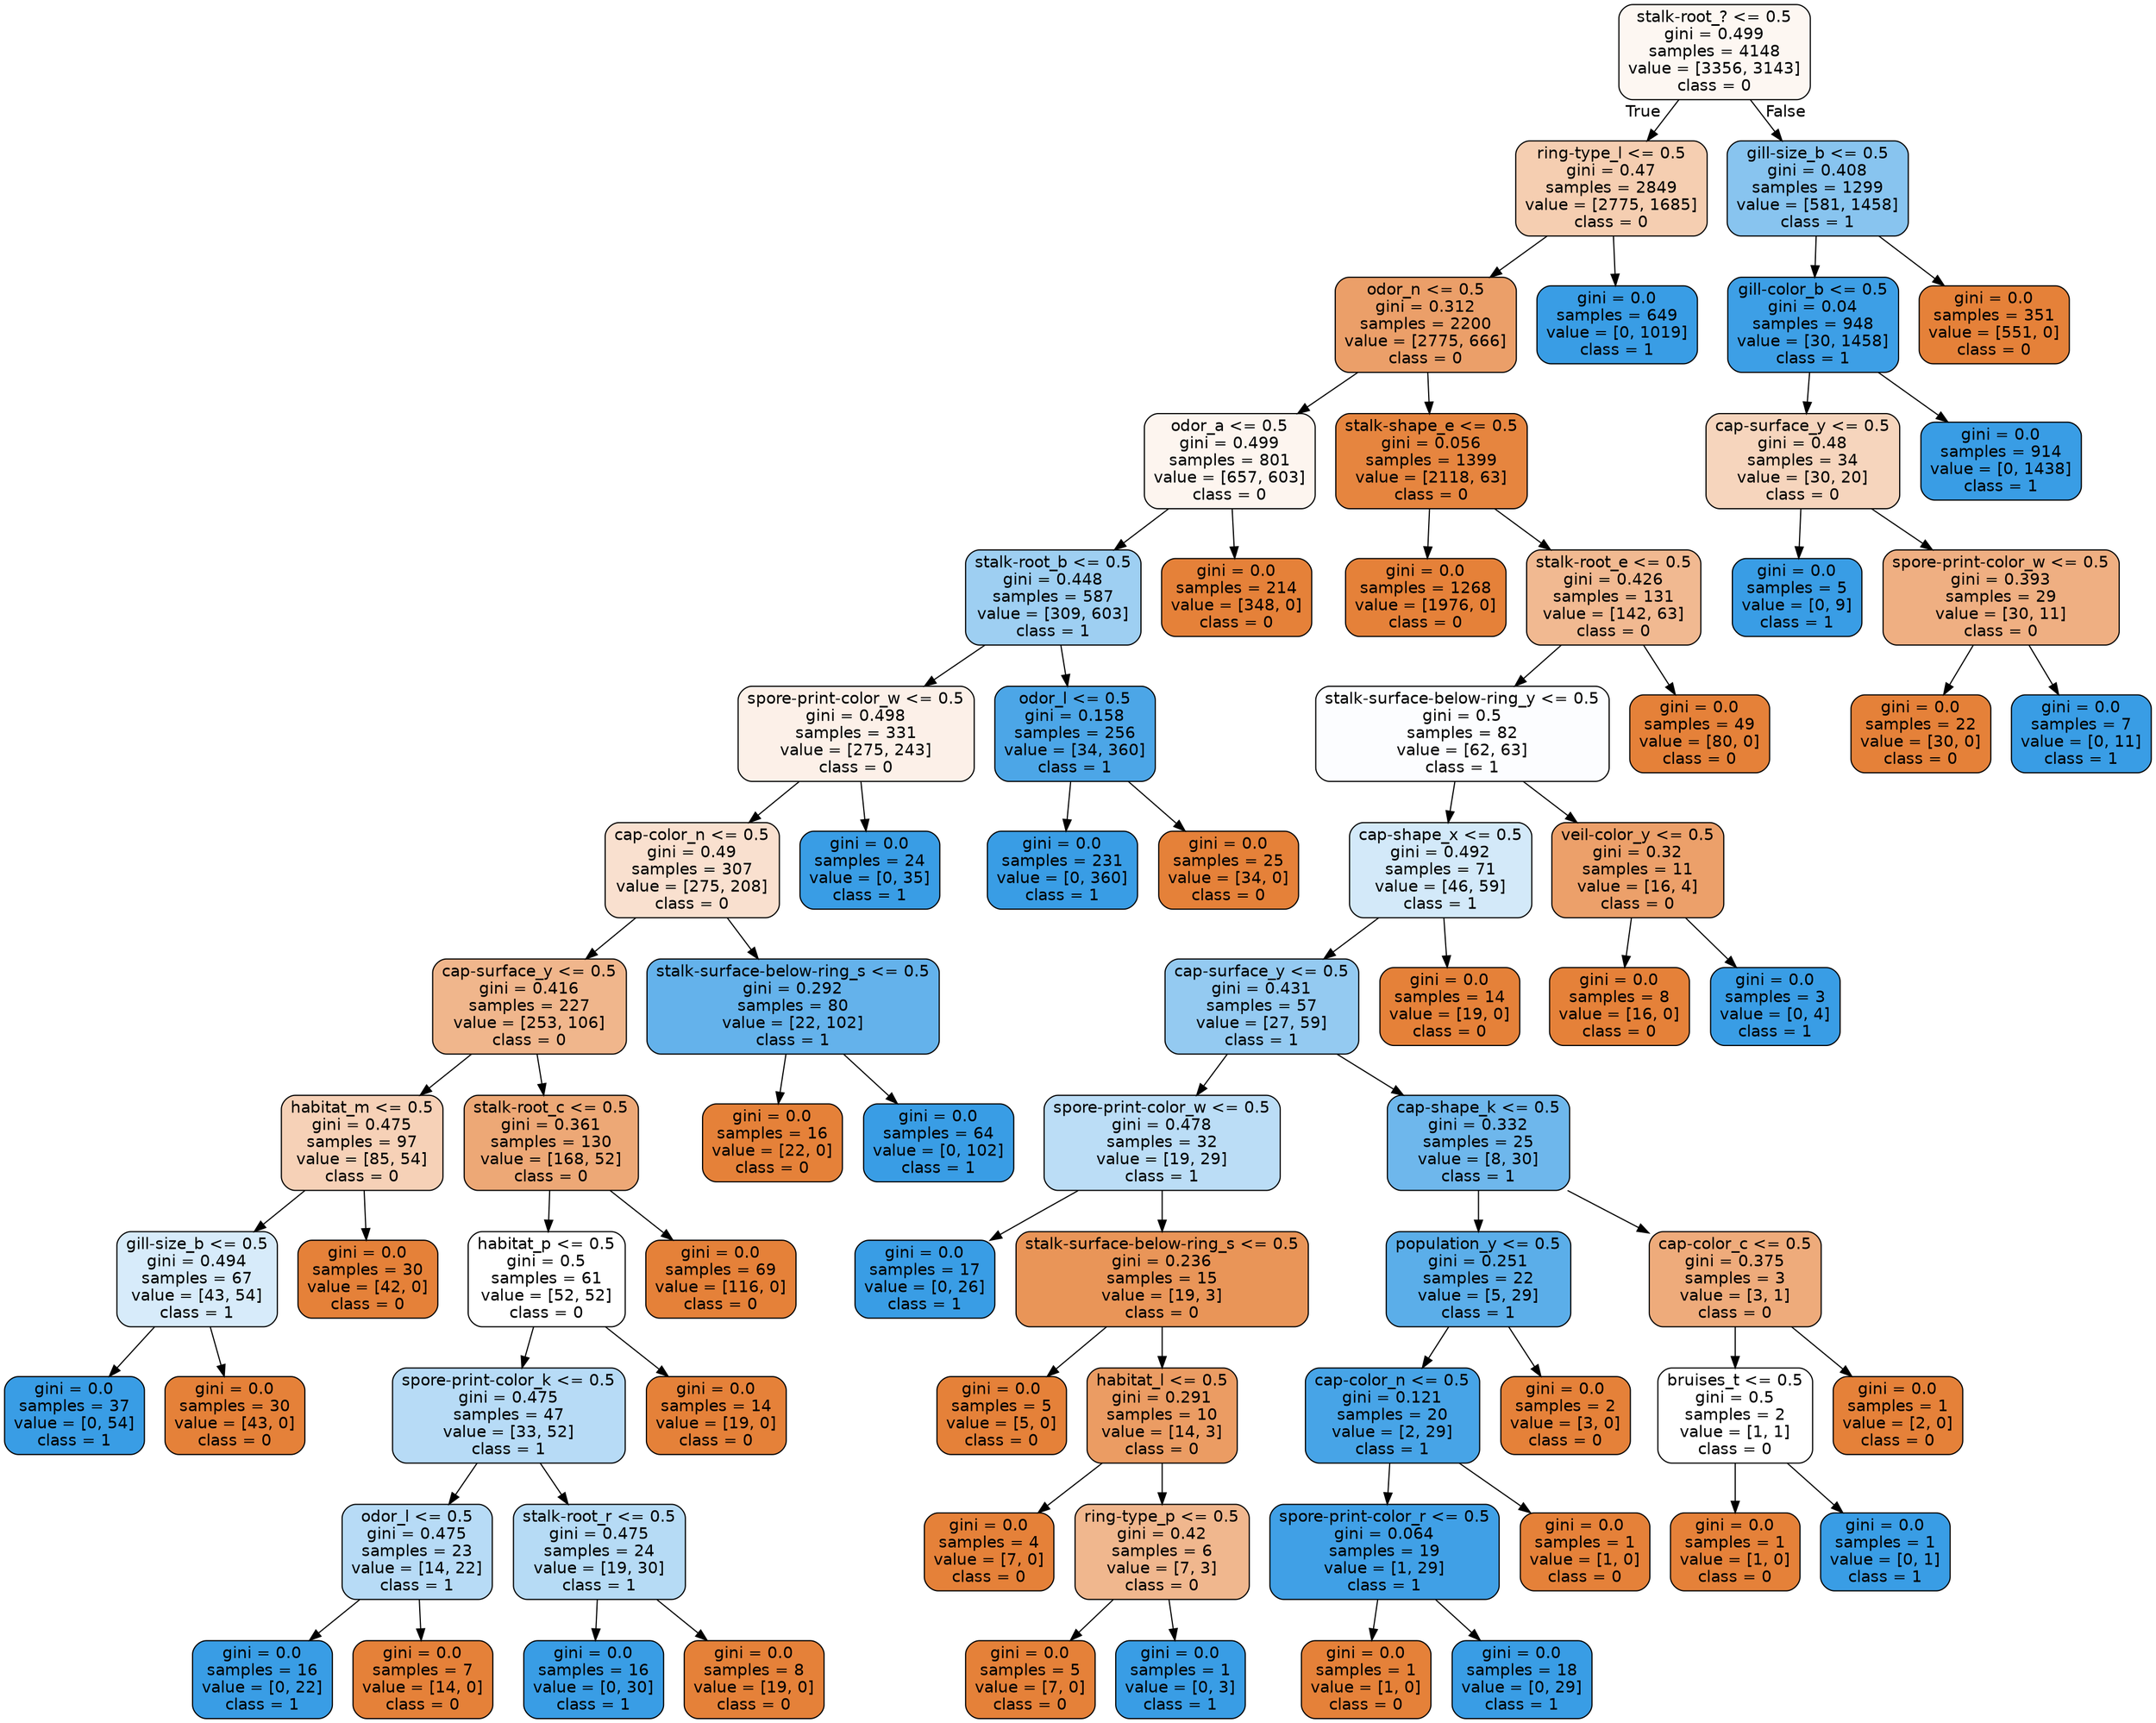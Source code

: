 digraph Tree {
node [shape=box, style="filled, rounded", color="black", fontname="helvetica"] ;
edge [fontname="helvetica"] ;
0 [label="stalk-root_? <= 0.5\ngini = 0.499\nsamples = 4148\nvalue = [3356, 3143]\nclass = 0", fillcolor="#fdf7f2"] ;
1 [label="ring-type_l <= 0.5\ngini = 0.47\nsamples = 2849\nvalue = [2775, 1685]\nclass = 0", fillcolor="#f5ceb1"] ;
0 -> 1 [labeldistance=2.5, labelangle=45, headlabel="True"] ;
2 [label="odor_n <= 0.5\ngini = 0.312\nsamples = 2200\nvalue = [2775, 666]\nclass = 0", fillcolor="#eb9f69"] ;
1 -> 2 ;
3 [label="odor_a <= 0.5\ngini = 0.499\nsamples = 801\nvalue = [657, 603]\nclass = 0", fillcolor="#fdf5ef"] ;
2 -> 3 ;
4 [label="stalk-root_b <= 0.5\ngini = 0.448\nsamples = 587\nvalue = [309, 603]\nclass = 1", fillcolor="#9ecff2"] ;
3 -> 4 ;
5 [label="spore-print-color_w <= 0.5\ngini = 0.498\nsamples = 331\nvalue = [275, 243]\nclass = 0", fillcolor="#fcf0e8"] ;
4 -> 5 ;
6 [label="cap-color_n <= 0.5\ngini = 0.49\nsamples = 307\nvalue = [275, 208]\nclass = 0", fillcolor="#f9e0cf"] ;
5 -> 6 ;
7 [label="cap-surface_y <= 0.5\ngini = 0.416\nsamples = 227\nvalue = [253, 106]\nclass = 0", fillcolor="#f0b68c"] ;
6 -> 7 ;
8 [label="habitat_m <= 0.5\ngini = 0.475\nsamples = 97\nvalue = [85, 54]\nclass = 0", fillcolor="#f6d1b7"] ;
7 -> 8 ;
9 [label="gill-size_b <= 0.5\ngini = 0.494\nsamples = 67\nvalue = [43, 54]\nclass = 1", fillcolor="#d7ebfa"] ;
8 -> 9 ;
10 [label="gini = 0.0\nsamples = 37\nvalue = [0, 54]\nclass = 1", fillcolor="#399de5"] ;
9 -> 10 ;
11 [label="gini = 0.0\nsamples = 30\nvalue = [43, 0]\nclass = 0", fillcolor="#e58139"] ;
9 -> 11 ;
12 [label="gini = 0.0\nsamples = 30\nvalue = [42, 0]\nclass = 0", fillcolor="#e58139"] ;
8 -> 12 ;
13 [label="stalk-root_c <= 0.5\ngini = 0.361\nsamples = 130\nvalue = [168, 52]\nclass = 0", fillcolor="#eda876"] ;
7 -> 13 ;
14 [label="habitat_p <= 0.5\ngini = 0.5\nsamples = 61\nvalue = [52, 52]\nclass = 0", fillcolor="#ffffff"] ;
13 -> 14 ;
15 [label="spore-print-color_k <= 0.5\ngini = 0.475\nsamples = 47\nvalue = [33, 52]\nclass = 1", fillcolor="#b7dbf6"] ;
14 -> 15 ;
16 [label="odor_l <= 0.5\ngini = 0.475\nsamples = 23\nvalue = [14, 22]\nclass = 1", fillcolor="#b7dbf6"] ;
15 -> 16 ;
17 [label="gini = 0.0\nsamples = 16\nvalue = [0, 22]\nclass = 1", fillcolor="#399de5"] ;
16 -> 17 ;
18 [label="gini = 0.0\nsamples = 7\nvalue = [14, 0]\nclass = 0", fillcolor="#e58139"] ;
16 -> 18 ;
19 [label="stalk-root_r <= 0.5\ngini = 0.475\nsamples = 24\nvalue = [19, 30]\nclass = 1", fillcolor="#b6dbf5"] ;
15 -> 19 ;
20 [label="gini = 0.0\nsamples = 16\nvalue = [0, 30]\nclass = 1", fillcolor="#399de5"] ;
19 -> 20 ;
21 [label="gini = 0.0\nsamples = 8\nvalue = [19, 0]\nclass = 0", fillcolor="#e58139"] ;
19 -> 21 ;
22 [label="gini = 0.0\nsamples = 14\nvalue = [19, 0]\nclass = 0", fillcolor="#e58139"] ;
14 -> 22 ;
23 [label="gini = 0.0\nsamples = 69\nvalue = [116, 0]\nclass = 0", fillcolor="#e58139"] ;
13 -> 23 ;
24 [label="stalk-surface-below-ring_s <= 0.5\ngini = 0.292\nsamples = 80\nvalue = [22, 102]\nclass = 1", fillcolor="#64b2eb"] ;
6 -> 24 ;
25 [label="gini = 0.0\nsamples = 16\nvalue = [22, 0]\nclass = 0", fillcolor="#e58139"] ;
24 -> 25 ;
26 [label="gini = 0.0\nsamples = 64\nvalue = [0, 102]\nclass = 1", fillcolor="#399de5"] ;
24 -> 26 ;
27 [label="gini = 0.0\nsamples = 24\nvalue = [0, 35]\nclass = 1", fillcolor="#399de5"] ;
5 -> 27 ;
28 [label="odor_l <= 0.5\ngini = 0.158\nsamples = 256\nvalue = [34, 360]\nclass = 1", fillcolor="#4ca6e7"] ;
4 -> 28 ;
29 [label="gini = 0.0\nsamples = 231\nvalue = [0, 360]\nclass = 1", fillcolor="#399de5"] ;
28 -> 29 ;
30 [label="gini = 0.0\nsamples = 25\nvalue = [34, 0]\nclass = 0", fillcolor="#e58139"] ;
28 -> 30 ;
31 [label="gini = 0.0\nsamples = 214\nvalue = [348, 0]\nclass = 0", fillcolor="#e58139"] ;
3 -> 31 ;
32 [label="stalk-shape_e <= 0.5\ngini = 0.056\nsamples = 1399\nvalue = [2118, 63]\nclass = 0", fillcolor="#e6853f"] ;
2 -> 32 ;
33 [label="gini = 0.0\nsamples = 1268\nvalue = [1976, 0]\nclass = 0", fillcolor="#e58139"] ;
32 -> 33 ;
34 [label="stalk-root_e <= 0.5\ngini = 0.426\nsamples = 131\nvalue = [142, 63]\nclass = 0", fillcolor="#f1b991"] ;
32 -> 34 ;
35 [label="stalk-surface-below-ring_y <= 0.5\ngini = 0.5\nsamples = 82\nvalue = [62, 63]\nclass = 1", fillcolor="#fcfdff"] ;
34 -> 35 ;
36 [label="cap-shape_x <= 0.5\ngini = 0.492\nsamples = 71\nvalue = [46, 59]\nclass = 1", fillcolor="#d3e9f9"] ;
35 -> 36 ;
37 [label="cap-surface_y <= 0.5\ngini = 0.431\nsamples = 57\nvalue = [27, 59]\nclass = 1", fillcolor="#94caf1"] ;
36 -> 37 ;
38 [label="spore-print-color_w <= 0.5\ngini = 0.478\nsamples = 32\nvalue = [19, 29]\nclass = 1", fillcolor="#bbddf6"] ;
37 -> 38 ;
39 [label="gini = 0.0\nsamples = 17\nvalue = [0, 26]\nclass = 1", fillcolor="#399de5"] ;
38 -> 39 ;
40 [label="stalk-surface-below-ring_s <= 0.5\ngini = 0.236\nsamples = 15\nvalue = [19, 3]\nclass = 0", fillcolor="#e99558"] ;
38 -> 40 ;
41 [label="gini = 0.0\nsamples = 5\nvalue = [5, 0]\nclass = 0", fillcolor="#e58139"] ;
40 -> 41 ;
42 [label="habitat_l <= 0.5\ngini = 0.291\nsamples = 10\nvalue = [14, 3]\nclass = 0", fillcolor="#eb9c63"] ;
40 -> 42 ;
43 [label="gini = 0.0\nsamples = 4\nvalue = [7, 0]\nclass = 0", fillcolor="#e58139"] ;
42 -> 43 ;
44 [label="ring-type_p <= 0.5\ngini = 0.42\nsamples = 6\nvalue = [7, 3]\nclass = 0", fillcolor="#f0b78e"] ;
42 -> 44 ;
45 [label="gini = 0.0\nsamples = 5\nvalue = [7, 0]\nclass = 0", fillcolor="#e58139"] ;
44 -> 45 ;
46 [label="gini = 0.0\nsamples = 1\nvalue = [0, 3]\nclass = 1", fillcolor="#399de5"] ;
44 -> 46 ;
47 [label="cap-shape_k <= 0.5\ngini = 0.332\nsamples = 25\nvalue = [8, 30]\nclass = 1", fillcolor="#6eb7ec"] ;
37 -> 47 ;
48 [label="population_y <= 0.5\ngini = 0.251\nsamples = 22\nvalue = [5, 29]\nclass = 1", fillcolor="#5baee9"] ;
47 -> 48 ;
49 [label="cap-color_n <= 0.5\ngini = 0.121\nsamples = 20\nvalue = [2, 29]\nclass = 1", fillcolor="#47a4e7"] ;
48 -> 49 ;
50 [label="spore-print-color_r <= 0.5\ngini = 0.064\nsamples = 19\nvalue = [1, 29]\nclass = 1", fillcolor="#40a0e6"] ;
49 -> 50 ;
51 [label="gini = 0.0\nsamples = 1\nvalue = [1, 0]\nclass = 0", fillcolor="#e58139"] ;
50 -> 51 ;
52 [label="gini = 0.0\nsamples = 18\nvalue = [0, 29]\nclass = 1", fillcolor="#399de5"] ;
50 -> 52 ;
53 [label="gini = 0.0\nsamples = 1\nvalue = [1, 0]\nclass = 0", fillcolor="#e58139"] ;
49 -> 53 ;
54 [label="gini = 0.0\nsamples = 2\nvalue = [3, 0]\nclass = 0", fillcolor="#e58139"] ;
48 -> 54 ;
55 [label="cap-color_c <= 0.5\ngini = 0.375\nsamples = 3\nvalue = [3, 1]\nclass = 0", fillcolor="#eeab7b"] ;
47 -> 55 ;
56 [label="bruises_t <= 0.5\ngini = 0.5\nsamples = 2\nvalue = [1, 1]\nclass = 0", fillcolor="#ffffff"] ;
55 -> 56 ;
57 [label="gini = 0.0\nsamples = 1\nvalue = [1, 0]\nclass = 0", fillcolor="#e58139"] ;
56 -> 57 ;
58 [label="gini = 0.0\nsamples = 1\nvalue = [0, 1]\nclass = 1", fillcolor="#399de5"] ;
56 -> 58 ;
59 [label="gini = 0.0\nsamples = 1\nvalue = [2, 0]\nclass = 0", fillcolor="#e58139"] ;
55 -> 59 ;
60 [label="gini = 0.0\nsamples = 14\nvalue = [19, 0]\nclass = 0", fillcolor="#e58139"] ;
36 -> 60 ;
61 [label="veil-color_y <= 0.5\ngini = 0.32\nsamples = 11\nvalue = [16, 4]\nclass = 0", fillcolor="#eca06a"] ;
35 -> 61 ;
62 [label="gini = 0.0\nsamples = 8\nvalue = [16, 0]\nclass = 0", fillcolor="#e58139"] ;
61 -> 62 ;
63 [label="gini = 0.0\nsamples = 3\nvalue = [0, 4]\nclass = 1", fillcolor="#399de5"] ;
61 -> 63 ;
64 [label="gini = 0.0\nsamples = 49\nvalue = [80, 0]\nclass = 0", fillcolor="#e58139"] ;
34 -> 64 ;
65 [label="gini = 0.0\nsamples = 649\nvalue = [0, 1019]\nclass = 1", fillcolor="#399de5"] ;
1 -> 65 ;
66 [label="gill-size_b <= 0.5\ngini = 0.408\nsamples = 1299\nvalue = [581, 1458]\nclass = 1", fillcolor="#88c4ef"] ;
0 -> 66 [labeldistance=2.5, labelangle=-45, headlabel="False"] ;
67 [label="gill-color_b <= 0.5\ngini = 0.04\nsamples = 948\nvalue = [30, 1458]\nclass = 1", fillcolor="#3d9fe6"] ;
66 -> 67 ;
68 [label="cap-surface_y <= 0.5\ngini = 0.48\nsamples = 34\nvalue = [30, 20]\nclass = 0", fillcolor="#f6d5bd"] ;
67 -> 68 ;
69 [label="gini = 0.0\nsamples = 5\nvalue = [0, 9]\nclass = 1", fillcolor="#399de5"] ;
68 -> 69 ;
70 [label="spore-print-color_w <= 0.5\ngini = 0.393\nsamples = 29\nvalue = [30, 11]\nclass = 0", fillcolor="#efaf82"] ;
68 -> 70 ;
71 [label="gini = 0.0\nsamples = 22\nvalue = [30, 0]\nclass = 0", fillcolor="#e58139"] ;
70 -> 71 ;
72 [label="gini = 0.0\nsamples = 7\nvalue = [0, 11]\nclass = 1", fillcolor="#399de5"] ;
70 -> 72 ;
73 [label="gini = 0.0\nsamples = 914\nvalue = [0, 1438]\nclass = 1", fillcolor="#399de5"] ;
67 -> 73 ;
74 [label="gini = 0.0\nsamples = 351\nvalue = [551, 0]\nclass = 0", fillcolor="#e58139"] ;
66 -> 74 ;
}